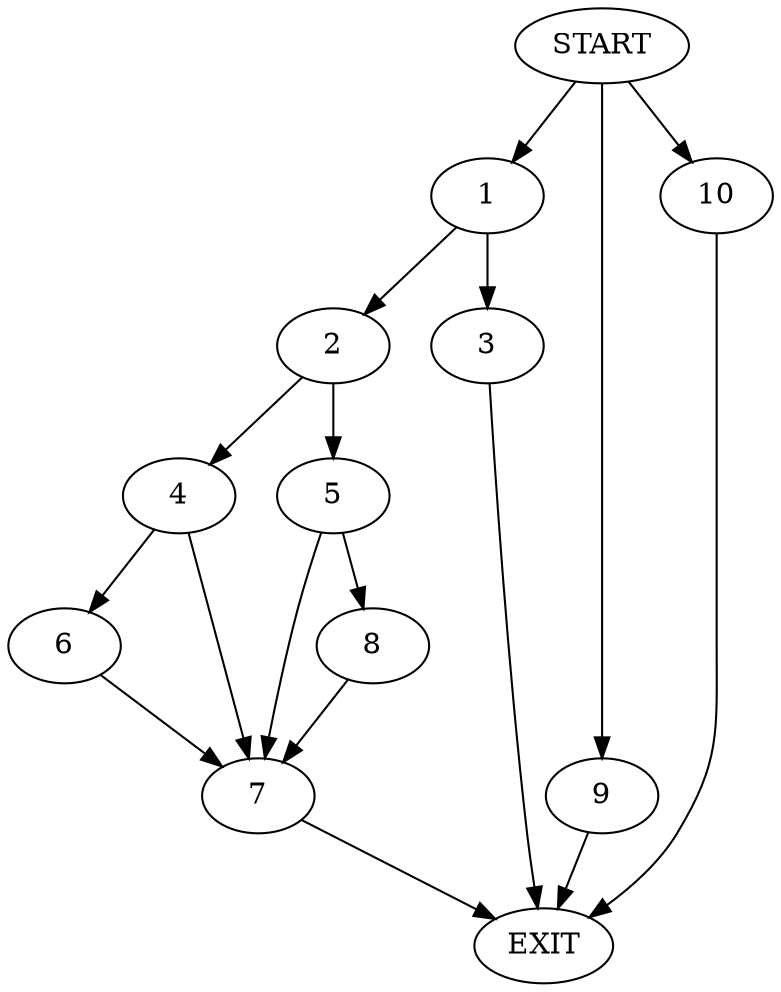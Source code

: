 digraph {
0 [label="START"]
11 [label="EXIT"]
0 -> 1
1 -> 2
1 -> 3
3 -> 11
2 -> 4
2 -> 5
4 -> 6
4 -> 7
5 -> 8
5 -> 7
7 -> 11
6 -> 7
8 -> 7
0 -> 9
9 -> 11
0 -> 10
10 -> 11
}

